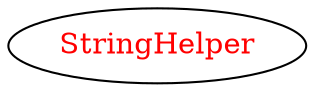 digraph dependencyGraph {
 concentrate=true;
 ranksep="2.0";
 rankdir="LR"; 
 splines="ortho";
"StringHelper" [fontcolor="red"];
}